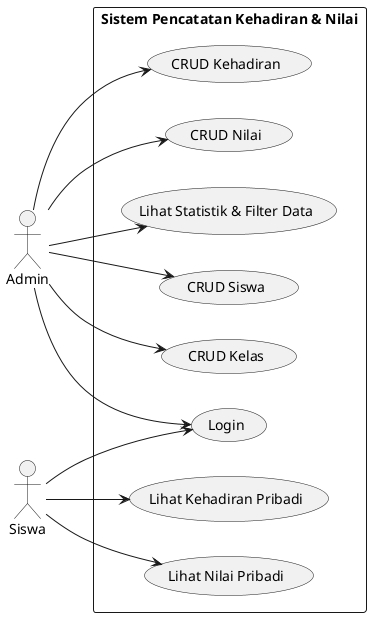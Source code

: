 @startuml
left to right direction
skinparam packageStyle rectangle

actor Admin
actor Siswa

package "Sistem Pencatatan Kehadiran & Nilai" {
  
  usecase "Login" as UC1
  usecase "CRUD Siswa" as UC2
  usecase "CRUD Kelas" as UC3
  usecase "CRUD Kehadiran" as UC4
  usecase "CRUD Nilai" as UC5
  usecase "Lihat Statistik & Filter Data" as UC6
  
  usecase "Lihat Kehadiran Pribadi" as UC7
  usecase "Lihat Nilai Pribadi" as UC8

  Admin --> UC1
  Admin --> UC2
  Admin --> UC3
  Admin --> UC4
  Admin --> UC5
  Admin --> UC6

  Siswa --> UC1
  Siswa --> UC7
  Siswa --> UC8
}

@enduml